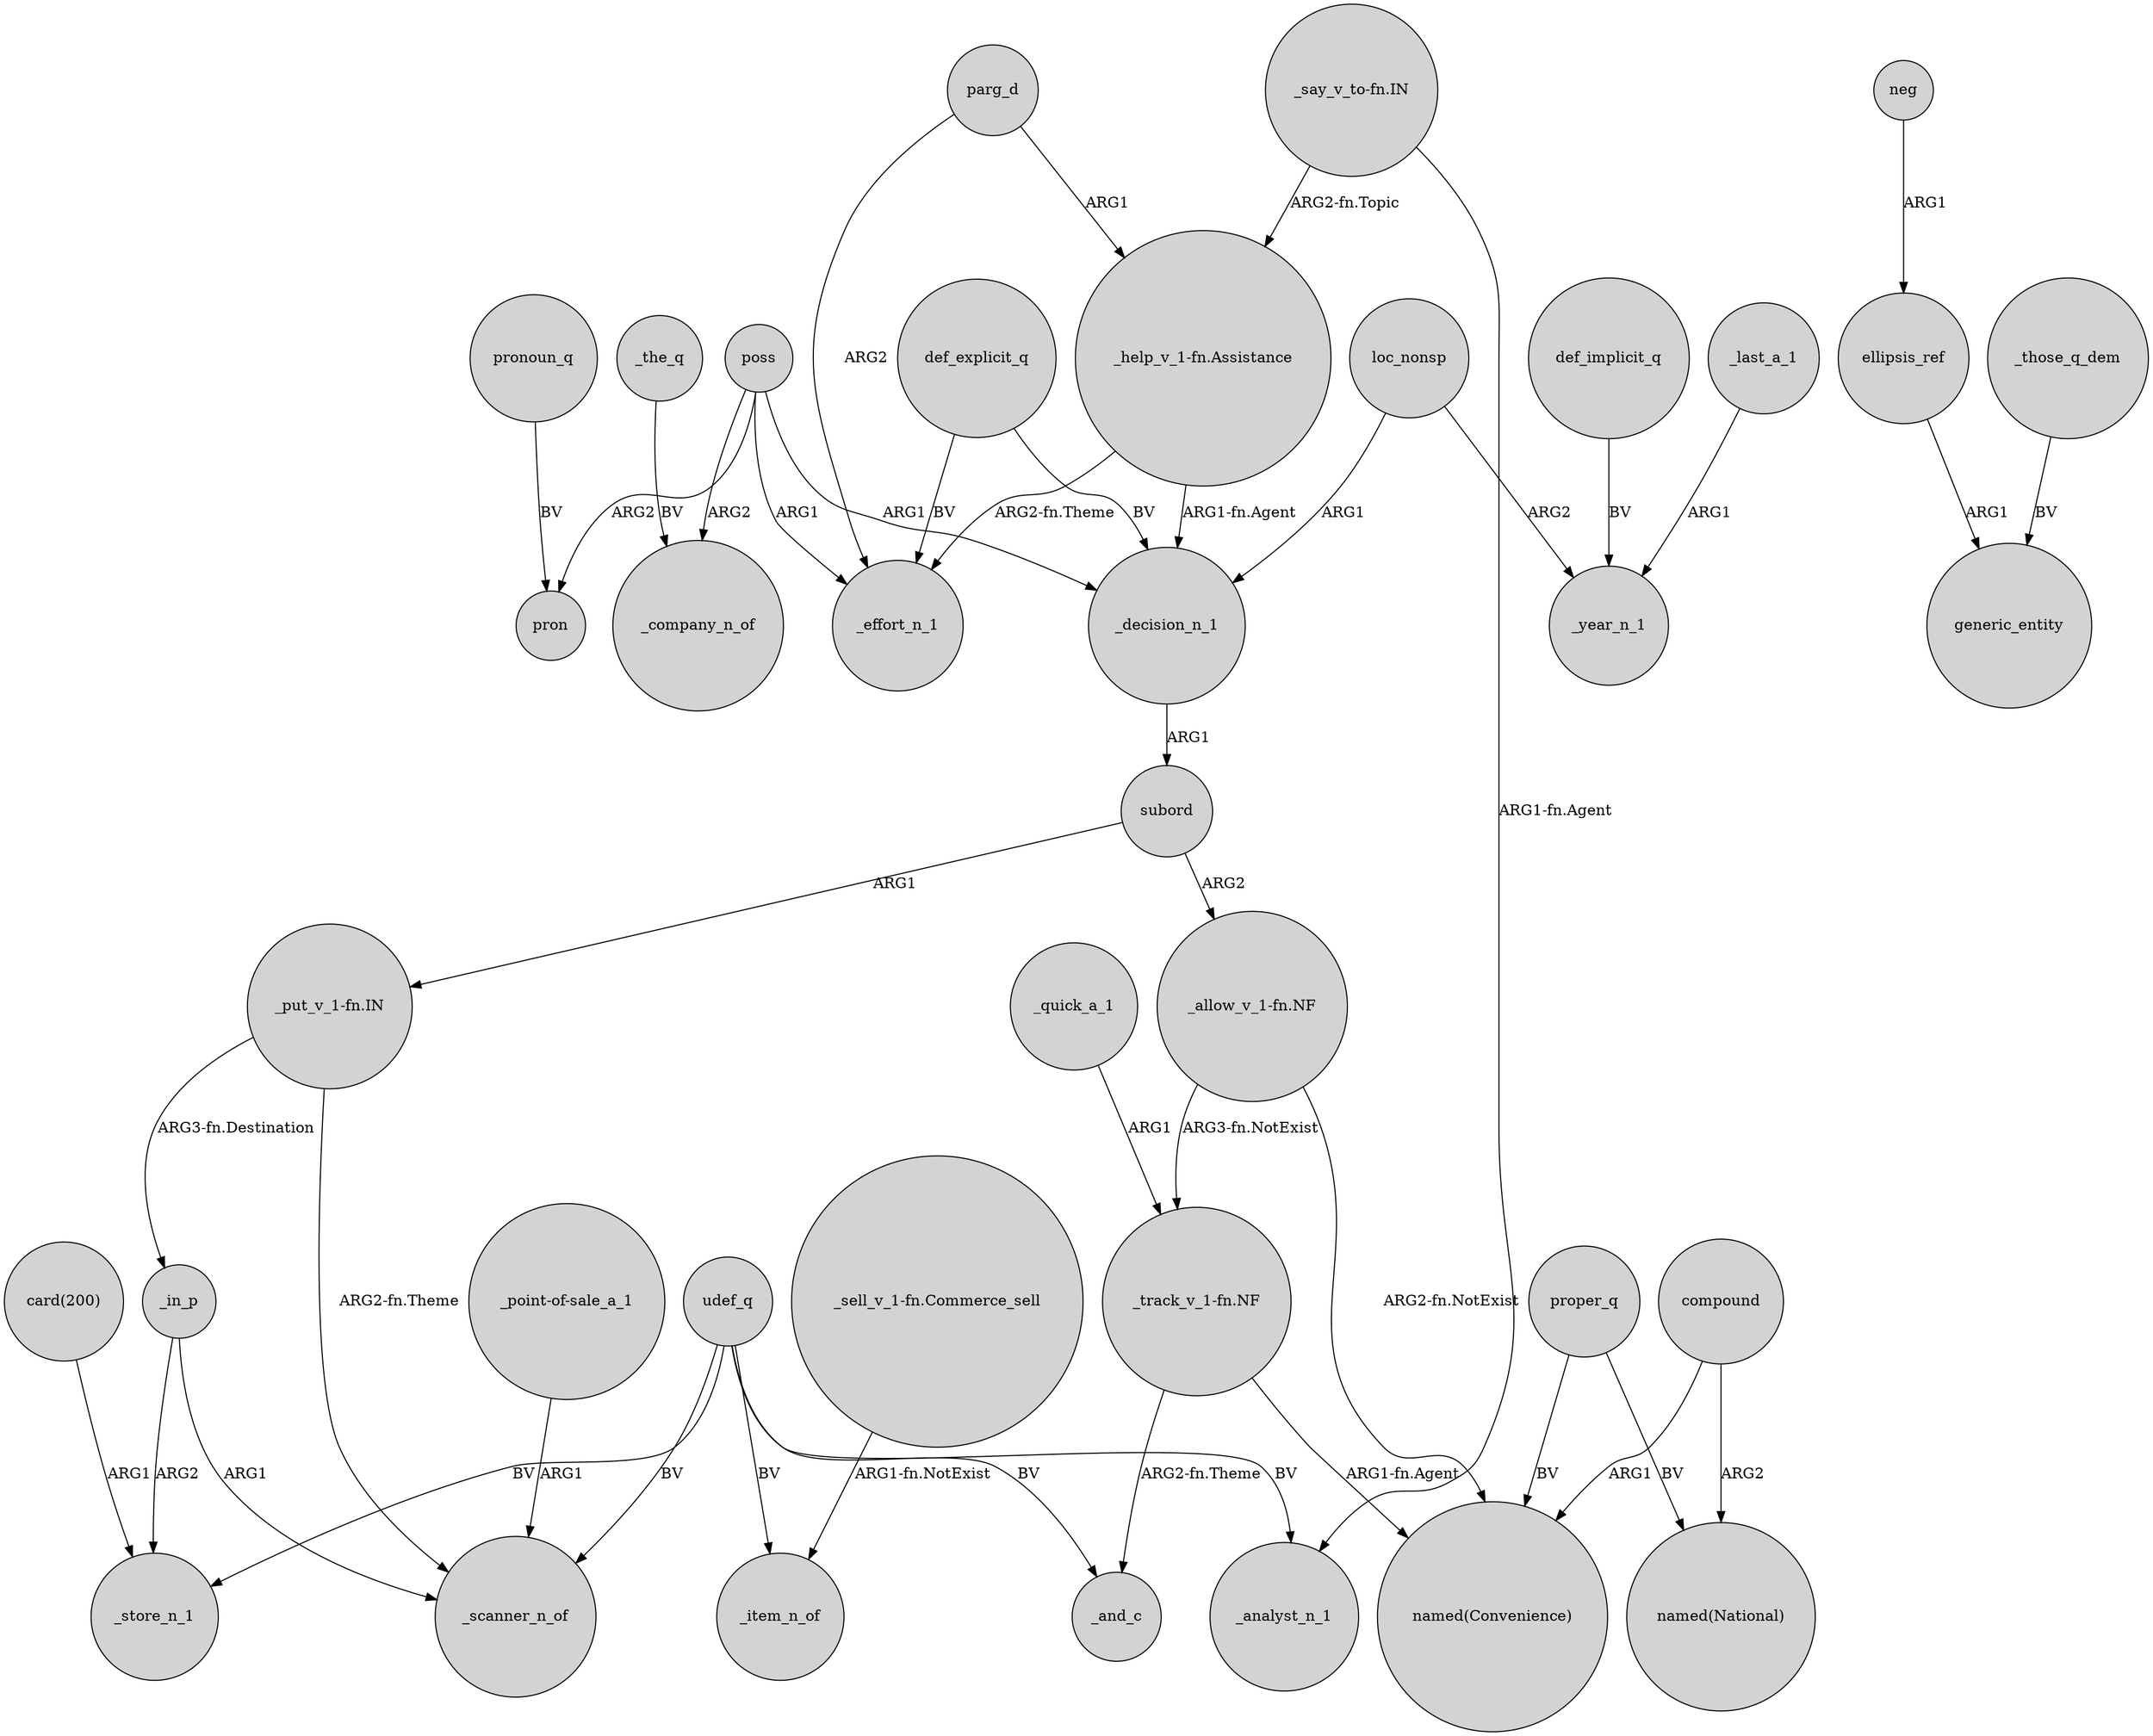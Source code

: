 digraph {
	node [shape=circle style=filled]
	"_help_v_1-fn.Assistance" -> _effort_n_1 [label="ARG2-fn.Theme"]
	_quick_a_1 -> "_track_v_1-fn.NF" [label=ARG1]
	subord -> "_put_v_1-fn.IN" [label=ARG1]
	"_allow_v_1-fn.NF" -> "_track_v_1-fn.NF" [label="ARG3-fn.NotExist"]
	poss -> pron [label=ARG2]
	def_implicit_q -> _year_n_1 [label=BV]
	parg_d -> _effort_n_1 [label=ARG2]
	"_put_v_1-fn.IN" -> _in_p [label="ARG3-fn.Destination"]
	_in_p -> _store_n_1 [label=ARG2]
	_the_q -> _company_n_of [label=BV]
	"_put_v_1-fn.IN" -> _scanner_n_of [label="ARG2-fn.Theme"]
	neg -> ellipsis_ref [label=ARG1]
	compound -> "named(National)" [label=ARG2]
	pronoun_q -> pron [label=BV]
	udef_q -> _scanner_n_of [label=BV]
	udef_q -> _item_n_of [label=BV]
	"_point-of-sale_a_1" -> _scanner_n_of [label=ARG1]
	poss -> _decision_n_1 [label=ARG1]
	def_explicit_q -> _decision_n_1 [label=BV]
	proper_q -> "named(Convenience)" [label=BV]
	"_say_v_to-fn.IN" -> _analyst_n_1 [label="ARG1-fn.Agent"]
	"_track_v_1-fn.NF" -> "named(Convenience)" [label="ARG1-fn.Agent"]
	loc_nonsp -> _decision_n_1 [label=ARG1]
	"card(200)" -> _store_n_1 [label=ARG1]
	_in_p -> _scanner_n_of [label=ARG1]
	loc_nonsp -> _year_n_1 [label=ARG2]
	"_sell_v_1-fn.Commerce_sell" -> _item_n_of [label="ARG1-fn.NotExist"]
	_last_a_1 -> _year_n_1 [label=ARG1]
	def_explicit_q -> _effort_n_1 [label=BV]
	"_allow_v_1-fn.NF" -> "named(Convenience)" [label="ARG2-fn.NotExist"]
	poss -> _effort_n_1 [label=ARG1]
	subord -> "_allow_v_1-fn.NF" [label=ARG2]
	_decision_n_1 -> subord [label=ARG1]
	"_say_v_to-fn.IN" -> "_help_v_1-fn.Assistance" [label="ARG2-fn.Topic"]
	poss -> _company_n_of [label=ARG2]
	parg_d -> "_help_v_1-fn.Assistance" [label=ARG1]
	compound -> "named(Convenience)" [label=ARG1]
	proper_q -> "named(National)" [label=BV]
	"_track_v_1-fn.NF" -> _and_c [label="ARG2-fn.Theme"]
	ellipsis_ref -> generic_entity [label=ARG1]
	udef_q -> _and_c [label=BV]
	udef_q -> _analyst_n_1 [label=BV]
	_those_q_dem -> generic_entity [label=BV]
	udef_q -> _store_n_1 [label=BV]
	"_help_v_1-fn.Assistance" -> _decision_n_1 [label="ARG1-fn.Agent"]
}
